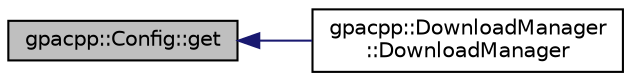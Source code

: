 digraph "gpacpp::Config::get"
{
 // INTERACTIVE_SVG=YES
  edge [fontname="Helvetica",fontsize="10",labelfontname="Helvetica",labelfontsize="10"];
  node [fontname="Helvetica",fontsize="10",shape=record];
  rankdir="LR";
  Node1 [label="gpacpp::Config::get",height=0.2,width=0.4,color="black", fillcolor="grey75", style="filled", fontcolor="black"];
  Node1 -> Node2 [dir="back",color="midnightblue",fontsize="10",style="solid",fontname="Helvetica"];
  Node2 [label="gpacpp::DownloadManager\l::DownloadManager",height=0.2,width=0.4,color="black", fillcolor="white", style="filled",URL="$classgpacpp_1_1_download_manager.html#a93b308469a75b5b76d4805a9523c4828"];
}
